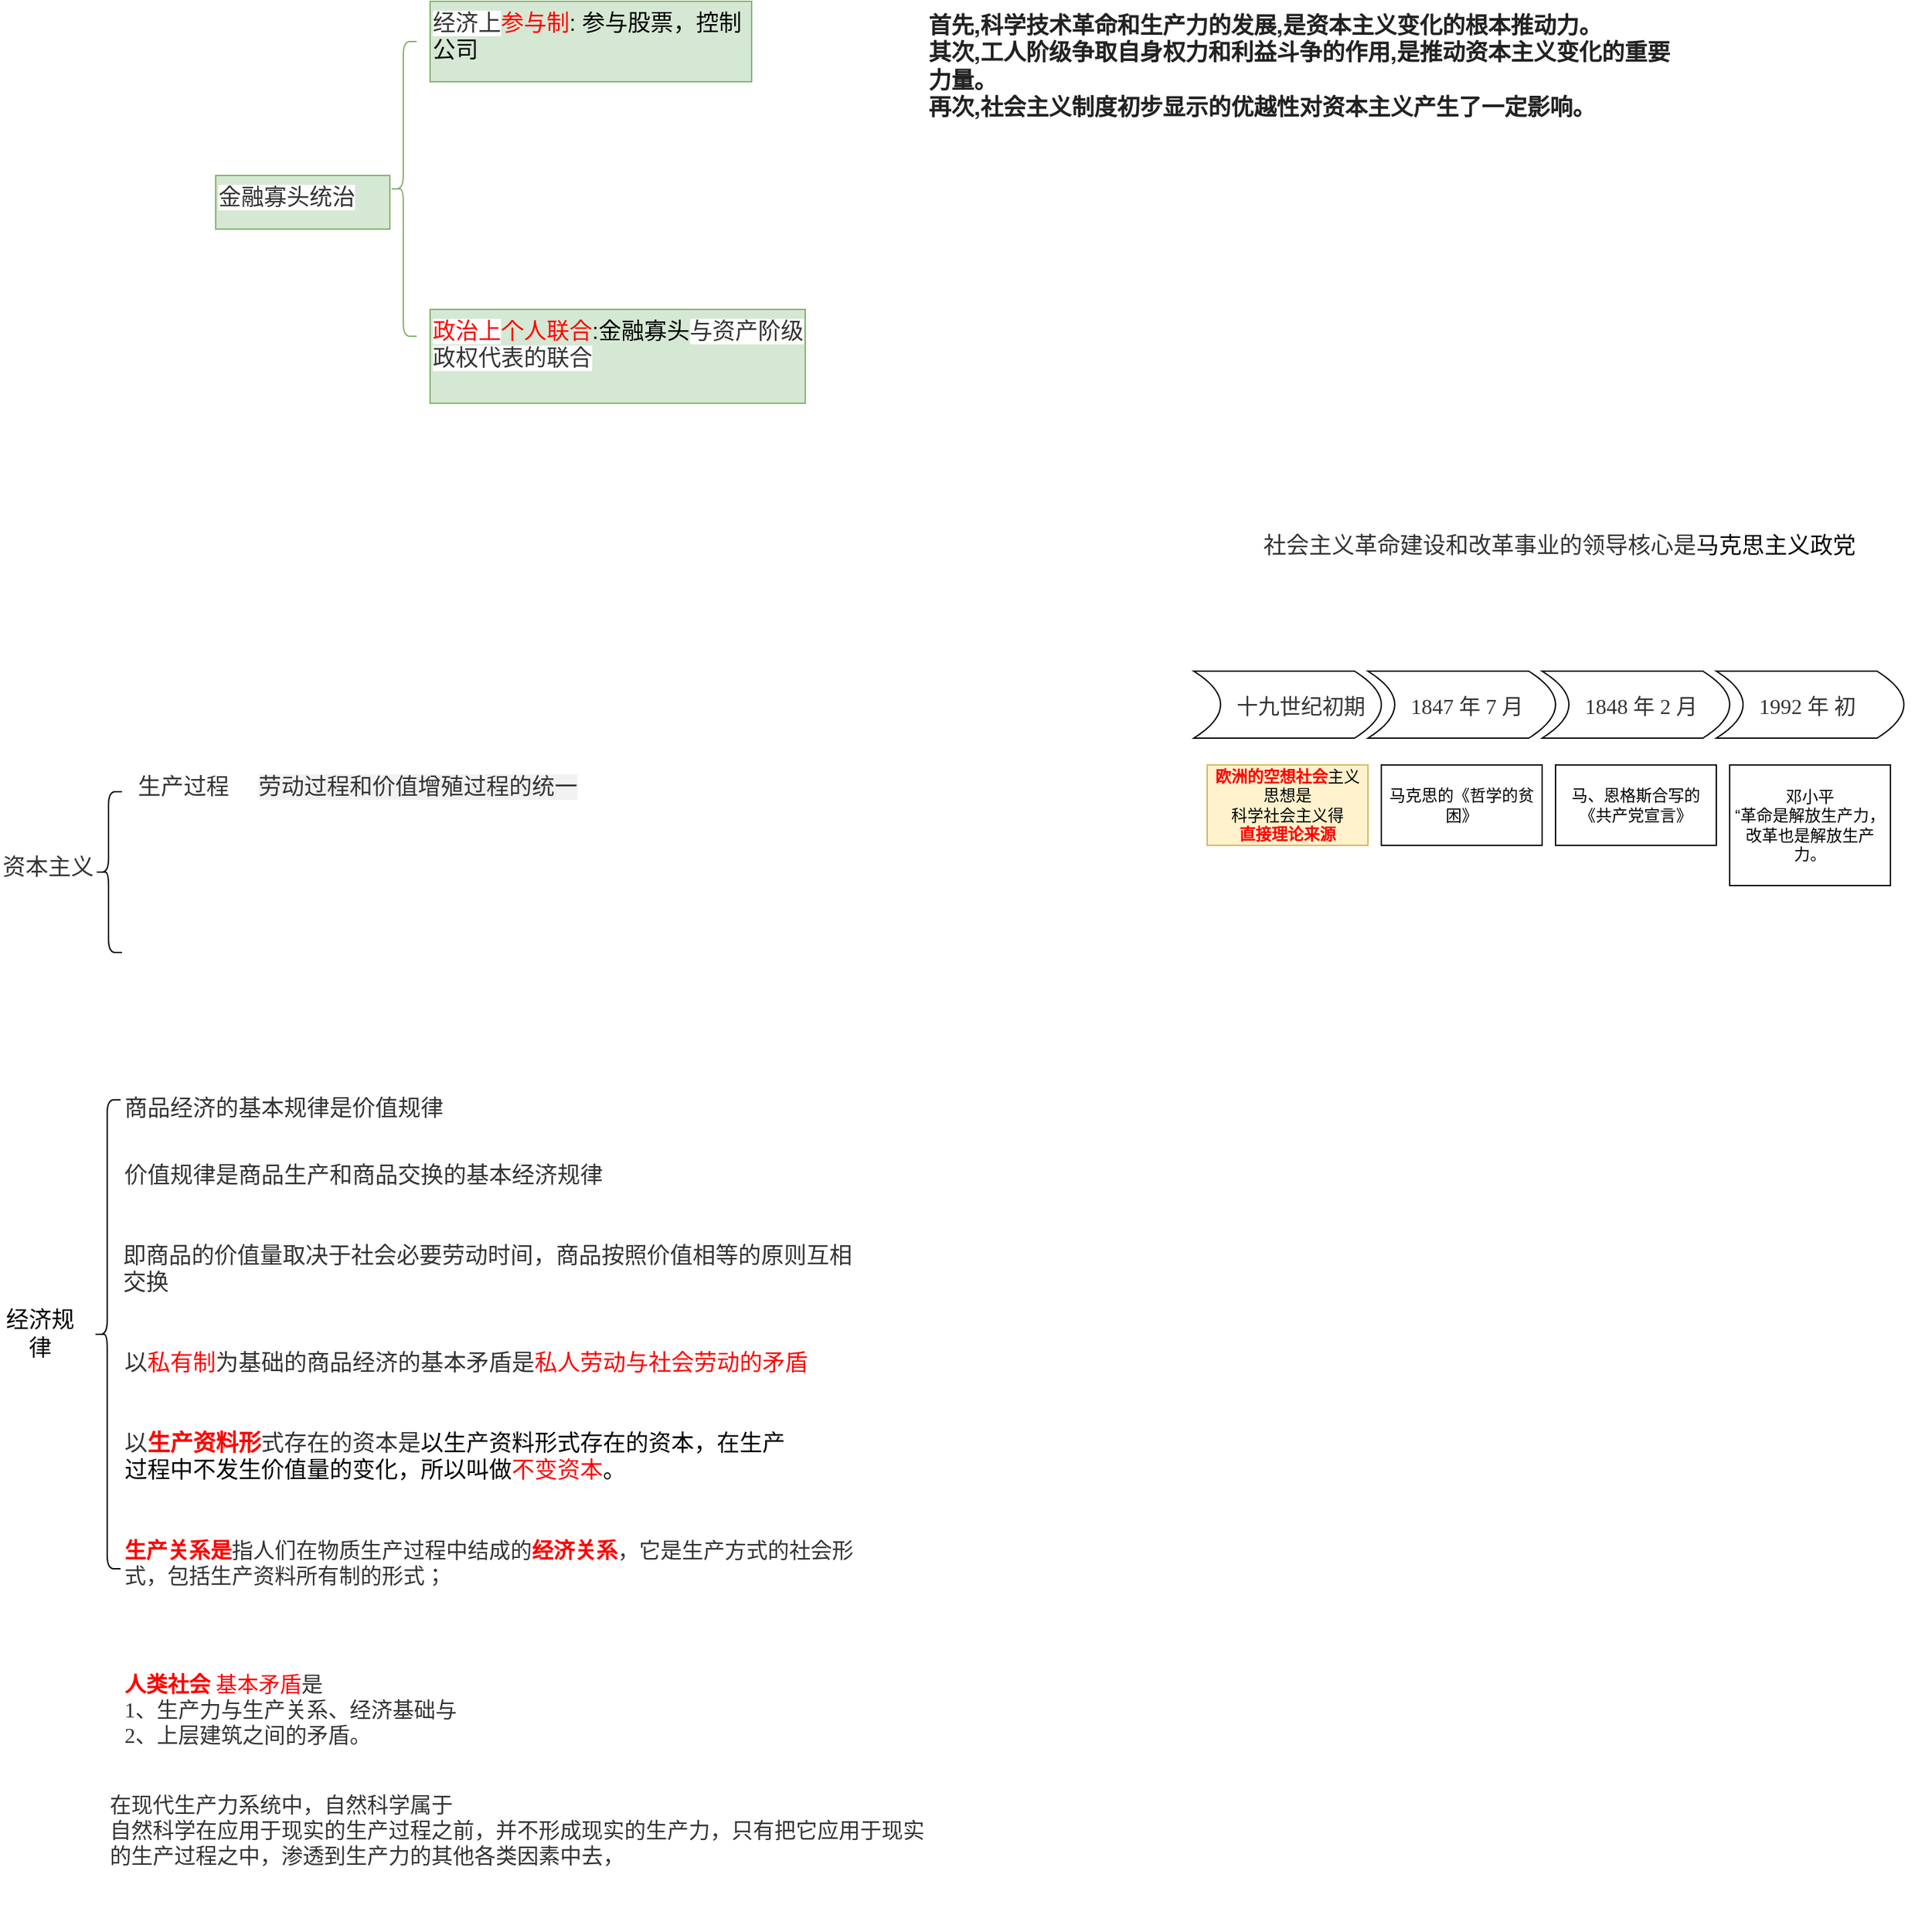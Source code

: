 <mxfile version="23.0.2" type="github">
  <diagram id="07fea595-8f29-1299-0266-81d95cde20df" name="Page-1">
    <mxGraphModel dx="2079" dy="466" grid="1" gridSize="10" guides="1" tooltips="1" connect="1" arrows="1" fold="1" page="1" pageScale="1" pageWidth="1169" pageHeight="827" background="none" math="0" shadow="0">
      <root>
        <mxCell id="0" />
        <mxCell id="1" parent="0" />
        <mxCell id="37AEC4nWHkkaQ4RAomHy-657" value="" style="shape=curlyBracket;whiteSpace=wrap;html=1;rounded=1;labelPosition=left;verticalLabelPosition=middle;align=right;verticalAlign=middle;fontSize=17;fillColor=#d5e8d4;strokeColor=#82b366;" vertex="1" parent="1">
          <mxGeometry x="150" y="120" width="20" height="220" as="geometry" />
        </mxCell>
        <mxCell id="37AEC4nWHkkaQ4RAomHy-658" value="&lt;span style=&quot;color: rgb(51, 51, 51); font-family: &amp;quot;Noto Sans SC&amp;quot;; font-size: 17px; font-style: normal; font-variant-ligatures: normal; font-variant-caps: normal; font-weight: 400; letter-spacing: normal; orphans: 2; text-align: left; text-indent: 0px; text-transform: none; widows: 2; word-spacing: 0px; -webkit-text-stroke-width: 0px; background-color: rgb(255, 255, 255); text-decoration-thickness: initial; text-decoration-style: initial; text-decoration-color: initial; float: none; display: inline !important;&quot;&gt;金融寡头统治&lt;/span&gt;" style="text;whiteSpace=wrap;html=1;fontSize=17;fillColor=#d5e8d4;strokeColor=#82b366;" vertex="1" parent="1">
          <mxGeometry x="20" y="220" width="130" height="40" as="geometry" />
        </mxCell>
        <mxCell id="37AEC4nWHkkaQ4RAomHy-659" value="&lt;font style=&quot;font-size: 17px;&quot;&gt;&lt;span style=&quot;color: rgb(51, 51, 51); font-family: &amp;quot;Noto Sans SC&amp;quot;; font-style: normal; font-variant-ligatures: normal; font-variant-caps: normal; font-weight: 400; letter-spacing: normal; orphans: 2; text-align: left; text-indent: 0px; text-transform: none; widows: 2; word-spacing: 0px; -webkit-text-stroke-width: 0px; background-color: rgb(255, 255, 255); text-decoration-thickness: initial; text-decoration-style: initial; text-decoration-color: initial; float: none; font-size: 17px; display: inline !important;&quot;&gt;经济上&lt;/span&gt;&lt;font color=&quot;#ff0000&quot; style=&quot;font-size: 17px;&quot;&gt;参与制&lt;/font&gt;: 参与股票，控制公司&lt;/font&gt;" style="text;whiteSpace=wrap;html=1;fontSize=17;fillColor=#d5e8d4;strokeColor=#82b366;" vertex="1" parent="1">
          <mxGeometry x="180" y="90" width="240" height="60" as="geometry" />
        </mxCell>
        <mxCell id="37AEC4nWHkkaQ4RAomHy-660" value="&lt;font style=&quot;font-size: 17px;&quot;&gt;&lt;font color=&quot;#ff0000&quot; style=&quot;font-size: 17px;&quot;&gt;&lt;font face=&quot;Noto Sans SC&quot; style=&quot;font-size: 17px;&quot;&gt;&lt;span style=&quot;background-color: rgb(255, 255, 255); font-size: 17px;&quot;&gt;政治上&lt;/span&gt;&lt;/font&gt;个人联合&lt;/font&gt;:&lt;/font&gt;金融寡头&lt;span style=&quot;color: rgb(51, 51, 51); font-family: Arial, sans-serif; font-size: 17px; background-color: rgb(255, 255, 255);&quot;&gt;与资产阶级政权代表的联合&lt;/span&gt;" style="text;whiteSpace=wrap;html=1;fontSize=17;fillColor=#d5e8d4;strokeColor=#82b366;" vertex="1" parent="1">
          <mxGeometry x="180" y="320" width="280" height="70" as="geometry" />
        </mxCell>
        <mxCell id="37AEC4nWHkkaQ4RAomHy-662" value="&lt;p style=&quot;margin: 0px; padding: 0px; overflow-wrap: break-word; color: rgb(34, 34, 34); font-family: &amp;quot;Helvetica Neue&amp;quot;, Helvetica, Arial, &amp;quot;PingFang SC&amp;quot;, &amp;quot;Hiragino Sans GB&amp;quot;, &amp;quot;Microsoft YaHei&amp;quot;, &amp;quot;WenQuanYi Micro Hei&amp;quot;, sans-serif; font-size: 17px; font-style: normal; font-variant-ligatures: normal; font-variant-caps: normal; font-weight: 700; letter-spacing: normal; orphans: 2; text-align: start; text-indent: 0px; text-transform: none; widows: 2; word-spacing: 0px; -webkit-text-stroke-width: 0px; background-color: rgb(255, 255, 255); text-decoration-thickness: initial; text-decoration-style: initial; text-decoration-color: initial;&quot;&gt;&lt;span style=&quot;margin: 0px; padding: 0px; overflow-wrap: break-word; font-size: 17px;&quot;&gt;首先,科学技术革命和生产力的发展,是资本主义变化的根本推动力。&lt;/span&gt;&lt;/p&gt;&lt;p style=&quot;margin: 0px; padding: 0px; overflow-wrap: break-word; color: rgb(34, 34, 34); font-family: &amp;quot;Helvetica Neue&amp;quot;, Helvetica, Arial, &amp;quot;PingFang SC&amp;quot;, &amp;quot;Hiragino Sans GB&amp;quot;, &amp;quot;Microsoft YaHei&amp;quot;, &amp;quot;WenQuanYi Micro Hei&amp;quot;, sans-serif; font-size: 17px; font-style: normal; font-variant-ligatures: normal; font-variant-caps: normal; font-weight: 700; letter-spacing: normal; orphans: 2; text-align: start; text-indent: 0px; text-transform: none; widows: 2; word-spacing: 0px; -webkit-text-stroke-width: 0px; background-color: rgb(255, 255, 255); text-decoration-thickness: initial; text-decoration-style: initial; text-decoration-color: initial;&quot;&gt;&lt;span style=&quot;margin: 0px; padding: 0px; overflow-wrap: break-word; font-size: 17px;&quot;&gt;其次,工人阶级争取自身权力和利益斗争的作用,是推动资本主义变化的重要力量。&lt;/span&gt;&lt;/p&gt;&lt;p style=&quot;margin: 0px; padding: 0px; overflow-wrap: break-word; color: rgb(34, 34, 34); font-family: &amp;quot;Helvetica Neue&amp;quot;, Helvetica, Arial, &amp;quot;PingFang SC&amp;quot;, &amp;quot;Hiragino Sans GB&amp;quot;, &amp;quot;Microsoft YaHei&amp;quot;, &amp;quot;WenQuanYi Micro Hei&amp;quot;, sans-serif; font-size: 17px; font-style: normal; font-variant-ligatures: normal; font-variant-caps: normal; font-weight: 700; letter-spacing: normal; orphans: 2; text-align: start; text-indent: 0px; text-transform: none; widows: 2; word-spacing: 0px; -webkit-text-stroke-width: 0px; background-color: rgb(255, 255, 255); text-decoration-thickness: initial; text-decoration-style: initial; text-decoration-color: initial;&quot;&gt;&lt;span style=&quot;margin: 0px; padding: 0px; overflow-wrap: break-word; font-size: 17px;&quot;&gt;再次,社会主义制度初步显示的优越性对资本主义产生了一定影响。&lt;/span&gt;&lt;/p&gt;" style="text;whiteSpace=wrap;html=1;fontSize=17;" vertex="1" parent="1">
          <mxGeometry x="550" y="90" width="560" height="150" as="geometry" />
        </mxCell>
        <mxCell id="37AEC4nWHkkaQ4RAomHy-680" value="&lt;span style=&quot;color: rgb(51, 51, 51); font-family: &amp;quot;Noto Sans SC&amp;quot;; font-size: 17px; font-style: normal; font-variant-ligatures: normal; font-variant-caps: normal; font-weight: 400; letter-spacing: normal; orphans: 2; text-align: left; text-indent: 0px; text-transform: none; widows: 2; word-spacing: 0px; -webkit-text-stroke-width: 0px; background-color: rgb(255, 255, 255); text-decoration-thickness: initial; text-decoration-style: initial; text-decoration-color: initial; float: none; display: inline !important;&quot;&gt;社会主义革命建设和改革事业的领导核心是&lt;/span&gt;马克思主义政党" style="text;whiteSpace=wrap;html=1;fontSize=17;" vertex="1" parent="1">
          <mxGeometry x="800" y="480" width="470" height="40" as="geometry" />
        </mxCell>
        <mxCell id="37AEC4nWHkkaQ4RAomHy-681" value="&lt;span style=&quot;color: rgb(51, 51, 51); font-family: &amp;quot;Noto Sans SC&amp;quot;; font-size: 17px; font-style: normal; font-variant-ligatures: normal; font-variant-caps: normal; font-weight: 400; letter-spacing: normal; orphans: 2; text-align: left; text-indent: 0px; text-transform: none; widows: 2; word-spacing: 0px; -webkit-text-stroke-width: 0px; background-color: rgb(255, 255, 255); text-decoration-thickness: initial; text-decoration-style: initial; text-decoration-color: initial; float: none; display: inline !important;&quot;&gt;资本主义&lt;/span&gt;" style="text;whiteSpace=wrap;html=1;fontSize=17;" vertex="1" parent="1">
          <mxGeometry x="-141" y="720" width="160" height="40" as="geometry" />
        </mxCell>
        <mxCell id="37AEC4nWHkkaQ4RAomHy-682" value="" style="shape=curlyBracket;whiteSpace=wrap;html=1;rounded=1;labelPosition=left;verticalLabelPosition=middle;align=right;verticalAlign=middle;fontSize=17;" vertex="1" parent="1">
          <mxGeometry x="-70" y="680" width="20" height="120" as="geometry" />
        </mxCell>
        <mxCell id="37AEC4nWHkkaQ4RAomHy-683" value="&lt;span style=&quot;color: rgb(51, 51, 51); font-family: &amp;quot;Noto Sans SC&amp;quot;; font-size: 17px; font-style: normal; font-variant-ligatures: normal; font-variant-caps: normal; font-weight: 400; letter-spacing: normal; orphans: 2; text-align: left; text-indent: 0px; text-transform: none; widows: 2; word-spacing: 0px; -webkit-text-stroke-width: 0px; background-color: rgb(255, 255, 255); text-decoration-thickness: initial; text-decoration-style: initial; text-decoration-color: initial; float: none; display: inline !important;&quot;&gt;生产过程&lt;/span&gt;" style="text;whiteSpace=wrap;html=1;fontSize=17;" vertex="1" parent="1">
          <mxGeometry x="-40" y="660" width="100" height="40" as="geometry" />
        </mxCell>
        <mxCell id="37AEC4nWHkkaQ4RAomHy-684" value="&lt;br class=&quot;Apple-interchange-newline&quot; style=&quot;font-size: 17px;&quot;&gt;&lt;span style=&quot;color: rgb(51, 51, 51); font-family: &amp;quot;Noto Sans SC&amp;quot;; font-size: 17px; font-style: normal; font-variant-ligatures: normal; font-variant-caps: normal; font-weight: 400; letter-spacing: normal; orphans: 2; text-align: left; text-indent: 0px; text-transform: none; widows: 2; word-spacing: 0px; -webkit-text-stroke-width: 0px; background-color: rgba(0, 0, 0, 0.05); text-decoration-thickness: initial; text-decoration-style: initial; text-decoration-color: initial; float: none; display: inline !important;&quot;&gt;劳动过程和价值增殖过程的统一&lt;/span&gt;" style="text;whiteSpace=wrap;html=1;fontSize=17;" vertex="1" parent="1">
          <mxGeometry x="50" y="640" width="260" height="60" as="geometry" />
        </mxCell>
        <mxCell id="37AEC4nWHkkaQ4RAomHy-686" value="" style="shape=curlyBracket;whiteSpace=wrap;html=1;rounded=1;labelPosition=left;verticalLabelPosition=middle;align=right;verticalAlign=middle;fontSize=17;" vertex="1" parent="1">
          <mxGeometry x="-71" y="910" width="20" height="350" as="geometry" />
        </mxCell>
        <mxCell id="37AEC4nWHkkaQ4RAomHy-689" value="经济规律" style="text;html=1;strokeColor=none;fillColor=none;align=center;verticalAlign=middle;whiteSpace=wrap;rounded=0;fontSize=17;" vertex="1" parent="1">
          <mxGeometry x="-141" y="1070" width="60" height="30" as="geometry" />
        </mxCell>
        <mxCell id="37AEC4nWHkkaQ4RAomHy-690" value="&#xa;&lt;span style=&quot;color: rgb(51, 51, 51); font-family: &amp;quot;Noto Sans SC&amp;quot;; font-size: 17px; font-style: normal; font-variant-ligatures: normal; font-variant-caps: normal; font-weight: 400; letter-spacing: normal; orphans: 2; text-align: left; text-indent: 0px; text-transform: none; widows: 2; word-spacing: 0px; -webkit-text-stroke-width: 0px; background-color: rgb(255, 255, 255); text-decoration-thickness: initial; text-decoration-style: initial; text-decoration-color: initial; float: none; display: inline !important;&quot;&gt;商品经济的基本规律是价值规律&lt;/span&gt;&#xa;&#xa;" style="text;whiteSpace=wrap;html=1;fontSize=17;" vertex="1" parent="1">
          <mxGeometry x="-50" y="880" width="240" height="60" as="geometry" />
        </mxCell>
        <mxCell id="37AEC4nWHkkaQ4RAomHy-691" value="&lt;span style=&quot;color: rgb(51, 51, 51); font-family: &amp;quot;Noto Sans SC&amp;quot;; font-size: 17px; font-style: normal; font-variant-ligatures: normal; font-variant-caps: normal; font-weight: 400; letter-spacing: normal; orphans: 2; text-align: left; text-indent: 0px; text-transform: none; widows: 2; word-spacing: 0px; -webkit-text-stroke-width: 0px; background-color: rgb(255, 255, 255); text-decoration-thickness: initial; text-decoration-style: initial; text-decoration-color: initial; float: none; display: inline !important;&quot;&gt;价值规律是商品生产和商品交换的基本经济规律&lt;/span&gt;" style="text;whiteSpace=wrap;html=1;fontSize=17;" vertex="1" parent="1">
          <mxGeometry x="-50" y="950" width="370" height="40" as="geometry" />
        </mxCell>
        <mxCell id="37AEC4nWHkkaQ4RAomHy-692" value="&lt;span style=&quot;color: rgb(51, 51, 51); font-family: &amp;quot;Noto Sans SC&amp;quot;; font-size: 17px; font-style: normal; font-variant-ligatures: normal; font-variant-caps: normal; font-weight: 400; letter-spacing: normal; orphans: 2; text-align: left; text-indent: 0px; text-transform: none; widows: 2; word-spacing: 0px; -webkit-text-stroke-width: 0px; background-color: rgb(255, 255, 255); text-decoration-thickness: initial; text-decoration-style: initial; text-decoration-color: initial; float: none; display: inline !important;&quot;&gt;即商品的价值量取决于社会必要劳动时间，商品按照价值相等的原则互相交换&lt;/span&gt;" style="text;whiteSpace=wrap;html=1;fontSize=17;" vertex="1" parent="1">
          <mxGeometry x="-51" y="1010" width="560" height="60" as="geometry" />
        </mxCell>
        <mxCell id="37AEC4nWHkkaQ4RAomHy-693" value="&lt;span style=&quot;color: rgb(51, 51, 51); font-family: &amp;quot;Noto Sans SC&amp;quot;; font-size: 17px; font-style: normal; font-variant-ligatures: normal; font-variant-caps: normal; font-weight: 400; letter-spacing: normal; orphans: 2; text-align: left; text-indent: 0px; text-transform: none; widows: 2; word-spacing: 0px; -webkit-text-stroke-width: 0px; background-color: rgb(255, 255, 255); text-decoration-thickness: initial; text-decoration-style: initial; text-decoration-color: initial; float: none; display: inline !important;&quot;&gt;以&lt;/span&gt;&lt;span style=&quot;font-family: &amp;quot;Noto Sans SC&amp;quot;; font-size: 17px; font-style: normal; font-variant-ligatures: normal; font-variant-caps: normal; font-weight: 400; letter-spacing: normal; orphans: 2; text-align: left; text-indent: 0px; text-transform: none; widows: 2; word-spacing: 0px; -webkit-text-stroke-width: 0px; background-color: rgb(255, 255, 255); text-decoration-thickness: initial; text-decoration-style: initial; text-decoration-color: initial; float: none; display: inline !important;&quot;&gt;&lt;font color=&quot;#ff0000&quot; style=&quot;font-size: 17px;&quot;&gt;私有制&lt;/font&gt;&lt;/span&gt;&lt;span style=&quot;color: rgb(51, 51, 51); font-family: &amp;quot;Noto Sans SC&amp;quot;; font-size: 17px; font-style: normal; font-variant-ligatures: normal; font-variant-caps: normal; font-weight: 400; letter-spacing: normal; orphans: 2; text-align: left; text-indent: 0px; text-transform: none; widows: 2; word-spacing: 0px; -webkit-text-stroke-width: 0px; background-color: rgb(255, 255, 255); text-decoration-thickness: initial; text-decoration-style: initial; text-decoration-color: initial; float: none; display: inline !important;&quot;&gt;为基础的商品经济的基本矛盾是&lt;/span&gt;&lt;font color=&quot;#ff0000&quot; style=&quot;font-size: 17px;&quot;&gt;私人劳动与社会劳动的矛盾&lt;/font&gt;" style="text;whiteSpace=wrap;html=1;fontSize=17;" vertex="1" parent="1">
          <mxGeometry x="-50" y="1090" width="600" height="40" as="geometry" />
        </mxCell>
        <mxCell id="37AEC4nWHkkaQ4RAomHy-694" value="&lt;span style=&quot;color: rgb(51, 51, 51); font-family: &amp;quot;Noto Sans SC&amp;quot;; font-size: 17px; font-style: normal; font-variant-ligatures: normal; font-variant-caps: normal; font-weight: 400; letter-spacing: normal; orphans: 2; text-align: left; text-indent: 0px; text-transform: none; widows: 2; word-spacing: 0px; -webkit-text-stroke-width: 0px; background-color: rgb(255, 255, 255); text-decoration-thickness: initial; text-decoration-style: initial; text-decoration-color: initial; float: none; display: inline !important;&quot;&gt;以&lt;/span&gt;&lt;span style=&quot;font-family: &amp;quot;Noto Sans SC&amp;quot;; font-size: 17px; font-style: normal; font-variant-ligatures: normal; font-variant-caps: normal; letter-spacing: normal; orphans: 2; text-align: left; text-indent: 0px; text-transform: none; widows: 2; word-spacing: 0px; -webkit-text-stroke-width: 0px; background-color: rgb(255, 255, 255); text-decoration-thickness: initial; text-decoration-style: initial; text-decoration-color: initial; float: none; display: inline !important;&quot;&gt;&lt;b style=&quot;font-size: 17px;&quot;&gt;&lt;font color=&quot;#ff0000&quot; style=&quot;font-size: 17px;&quot;&gt;生产资料形&lt;/font&gt;&lt;/b&gt;&lt;/span&gt;&lt;span style=&quot;color: rgb(51, 51, 51); font-family: &amp;quot;Noto Sans SC&amp;quot;; font-size: 17px; font-style: normal; font-variant-ligatures: normal; font-variant-caps: normal; font-weight: 400; letter-spacing: normal; orphans: 2; text-align: left; text-indent: 0px; text-transform: none; widows: 2; word-spacing: 0px; -webkit-text-stroke-width: 0px; background-color: rgb(255, 255, 255); text-decoration-thickness: initial; text-decoration-style: initial; text-decoration-color: initial; float: none; display: inline !important;&quot;&gt;式存在的资本是&lt;/span&gt;以生产资料形式存在的资本，在生产过程中不发生价值量的变化，所以叫做&lt;font color=&quot;#ff0000&quot; style=&quot;font-size: 17px;&quot;&gt;不变资本&lt;/font&gt;。&lt;div style=&quot;box-sizing: border-box; margin: 0px 0px 15px; padding: 0px; color: rgb(51, 51, 51); font-family: &amp;quot;Noto Sans SC&amp;quot;; font-size: 17px; background-color: rgb(255, 255, 255);&quot;&gt;&lt;div style=&quot;box-sizing: border-box; margin: 0px; padding: 0px; font-size: 17px;&quot; id=&quot;setExplanation&quot;&gt;&lt;p style=&quot;box-sizing: border-box; margin: 0px; padding: 0px; font-size: 17px;&quot;&gt;&lt;br style=&quot;box-sizing: border-box; font-size: 17px;&quot;&gt;&lt;/p&gt;&lt;/div&gt;&lt;/div&gt;" style="text;whiteSpace=wrap;html=1;fontSize=17;" vertex="1" parent="1">
          <mxGeometry x="-50" y="1150" width="500" height="40" as="geometry" />
        </mxCell>
        <mxCell id="37AEC4nWHkkaQ4RAomHy-695" value="" style="shape=dataStorage;whiteSpace=wrap;html=1;fixedSize=1;rotation=-180;" vertex="1" parent="1">
          <mxGeometry x="880" y="590" width="140" height="50" as="geometry" />
        </mxCell>
        <mxCell id="37AEC4nWHkkaQ4RAomHy-696" value="&lt;span style=&quot;color: rgb(51, 51, 51); font-family: &amp;quot;Noto Sans SC&amp;quot;; font-size: 16px; font-style: normal; font-variant-ligatures: normal; font-variant-caps: normal; font-weight: 400; letter-spacing: normal; orphans: 2; text-align: left; text-indent: 0px; text-transform: none; widows: 2; word-spacing: 0px; -webkit-text-stroke-width: 0px; background-color: rgb(255, 255, 255); text-decoration-thickness: initial; text-decoration-style: initial; text-decoration-color: initial; float: none; display: inline !important;&quot;&gt;1847 年 7 月&lt;/span&gt;" style="text;whiteSpace=wrap;html=1;" vertex="1" parent="1">
          <mxGeometry x="910" y="600" width="130" height="40" as="geometry" />
        </mxCell>
        <mxCell id="37AEC4nWHkkaQ4RAomHy-697" value="" style="shape=dataStorage;whiteSpace=wrap;html=1;fixedSize=1;rotation=-180;" vertex="1" parent="1">
          <mxGeometry x="1010" y="590" width="140" height="50" as="geometry" />
        </mxCell>
        <mxCell id="37AEC4nWHkkaQ4RAomHy-698" value="&lt;span style=&quot;color: rgb(51, 51, 51); font-family: &amp;quot;Noto Sans SC&amp;quot;; font-size: 16px; font-style: normal; font-variant-ligatures: normal; font-variant-caps: normal; font-weight: 400; letter-spacing: normal; orphans: 2; text-align: left; text-indent: 0px; text-transform: none; widows: 2; word-spacing: 0px; -webkit-text-stroke-width: 0px; background-color: rgb(255, 255, 255); text-decoration-thickness: initial; text-decoration-style: initial; text-decoration-color: initial; float: none; display: inline !important;&quot;&gt;1848 年 2 月&lt;/span&gt;" style="text;whiteSpace=wrap;html=1;" vertex="1" parent="1">
          <mxGeometry x="1040" y="600" width="130" height="40" as="geometry" />
        </mxCell>
        <mxCell id="37AEC4nWHkkaQ4RAomHy-699" value="马克思的《哲学的贫困》" style="rounded=0;whiteSpace=wrap;html=1;" vertex="1" parent="1">
          <mxGeometry x="890" y="660" width="120" height="60" as="geometry" />
        </mxCell>
        <mxCell id="37AEC4nWHkkaQ4RAomHy-700" value="马、恩格斯合写的《共产党宣言》" style="rounded=0;whiteSpace=wrap;html=1;" vertex="1" parent="1">
          <mxGeometry x="1020" y="660" width="120" height="60" as="geometry" />
        </mxCell>
        <mxCell id="37AEC4nWHkkaQ4RAomHy-701" value="" style="shape=dataStorage;whiteSpace=wrap;html=1;fixedSize=1;rotation=-180;" vertex="1" parent="1">
          <mxGeometry x="750" y="590" width="140" height="50" as="geometry" />
        </mxCell>
        <mxCell id="37AEC4nWHkkaQ4RAomHy-702" value="&lt;span style=&quot;color: rgb(51, 51, 51); font-family: &amp;quot;Noto Sans SC&amp;quot;; font-size: 16px; font-style: normal; font-variant-ligatures: normal; font-variant-caps: normal; font-weight: 400; letter-spacing: normal; orphans: 2; text-align: left; text-indent: 0px; text-transform: none; widows: 2; word-spacing: 0px; -webkit-text-stroke-width: 0px; background-color: rgb(255, 255, 255); text-decoration-thickness: initial; text-decoration-style: initial; text-decoration-color: initial; float: none; display: inline !important;&quot;&gt;十九世纪初期&lt;/span&gt;" style="text;whiteSpace=wrap;html=1;" vertex="1" parent="1">
          <mxGeometry x="780" y="600" width="130" height="40" as="geometry" />
        </mxCell>
        <mxCell id="37AEC4nWHkkaQ4RAomHy-703" value="&lt;font color=&quot;#ff0000&quot;&gt;&lt;b&gt;欧洲的空想社会&lt;/b&gt;&lt;/font&gt;主义思想是&lt;br&gt;科学社会主义得&lt;br&gt;&lt;b&gt;&lt;font color=&quot;#ff0000&quot;&gt;直接理论来源&lt;/font&gt;&lt;/b&gt;" style="rounded=0;whiteSpace=wrap;html=1;fillColor=#fff2cc;strokeColor=#d6b656;" vertex="1" parent="1">
          <mxGeometry x="760" y="660" width="120" height="60" as="geometry" />
        </mxCell>
        <mxCell id="37AEC4nWHkkaQ4RAomHy-704" value="" style="shape=dataStorage;whiteSpace=wrap;html=1;fixedSize=1;rotation=-180;" vertex="1" parent="1">
          <mxGeometry x="1140" y="590" width="140" height="50" as="geometry" />
        </mxCell>
        <mxCell id="37AEC4nWHkkaQ4RAomHy-706" value="&lt;span style=&quot;color: rgb(51, 51, 51); font-family: &amp;quot;Noto Sans SC&amp;quot;; font-size: 16px; font-style: normal; font-variant-ligatures: normal; font-variant-caps: normal; font-weight: 400; letter-spacing: normal; orphans: 2; text-align: left; text-indent: 0px; text-transform: none; widows: 2; word-spacing: 0px; -webkit-text-stroke-width: 0px; background-color: rgb(255, 255, 255); text-decoration-thickness: initial; text-decoration-style: initial; text-decoration-color: initial; float: none; display: inline !important;&quot;&gt;1992 年 初&lt;/span&gt;" style="text;whiteSpace=wrap;html=1;" vertex="1" parent="1">
          <mxGeometry x="1170" y="600" width="130" height="40" as="geometry" />
        </mxCell>
        <mxCell id="37AEC4nWHkkaQ4RAomHy-707" value="邓小平&lt;br&gt;“革命是解放生产力，改革也是解放生产力。" style="rounded=0;whiteSpace=wrap;html=1;" vertex="1" parent="1">
          <mxGeometry x="1150" y="660" width="120" height="90" as="geometry" />
        </mxCell>
        <mxCell id="37AEC4nWHkkaQ4RAomHy-708" value="&lt;span style=&quot;font-family: &amp;quot;Noto Sans SC&amp;quot;; font-size: 16px; font-style: normal; font-variant-ligatures: normal; font-variant-caps: normal; letter-spacing: normal; orphans: 2; text-align: left; text-indent: 0px; text-transform: none; widows: 2; word-spacing: 0px; -webkit-text-stroke-width: 0px; background-color: rgb(255, 255, 255); text-decoration-thickness: initial; text-decoration-style: initial; text-decoration-color: initial; float: none; display: inline !important;&quot;&gt;&lt;b style=&quot;&quot;&gt;&lt;font color=&quot;#ff0000&quot;&gt;生产关系是&lt;/font&gt;&lt;/b&gt;&lt;/span&gt;&lt;span style=&quot;color: rgb(51, 51, 51); font-family: &amp;quot;Noto Sans SC&amp;quot;; font-size: 16px; font-style: normal; font-variant-ligatures: normal; font-variant-caps: normal; font-weight: 400; letter-spacing: normal; orphans: 2; text-align: left; text-indent: 0px; text-transform: none; widows: 2; word-spacing: 0px; -webkit-text-stroke-width: 0px; background-color: rgb(255, 255, 255); text-decoration-thickness: initial; text-decoration-style: initial; text-decoration-color: initial; float: none; display: inline !important;&quot;&gt;指人们在物质生产过程中结成的&lt;/span&gt;&lt;span style=&quot;font-family: &amp;quot;Noto Sans SC&amp;quot;; font-size: 16px; font-style: normal; font-variant-ligatures: normal; font-variant-caps: normal; letter-spacing: normal; orphans: 2; text-align: left; text-indent: 0px; text-transform: none; widows: 2; word-spacing: 0px; -webkit-text-stroke-width: 0px; background-color: rgb(255, 255, 255); text-decoration-thickness: initial; text-decoration-style: initial; text-decoration-color: initial; float: none; display: inline !important;&quot;&gt;&lt;b style=&quot;&quot;&gt;&lt;font color=&quot;#ff0000&quot;&gt;经济关系&lt;/font&gt;&lt;/b&gt;&lt;/span&gt;&lt;span style=&quot;color: rgb(51, 51, 51); font-family: &amp;quot;Noto Sans SC&amp;quot;; font-size: 16px; font-style: normal; font-variant-ligatures: normal; font-variant-caps: normal; font-weight: 400; letter-spacing: normal; orphans: 2; text-align: left; text-indent: 0px; text-transform: none; widows: 2; word-spacing: 0px; -webkit-text-stroke-width: 0px; background-color: rgb(255, 255, 255); text-decoration-thickness: initial; text-decoration-style: initial; text-decoration-color: initial; float: none; display: inline !important;&quot;&gt;，它是生产方式的社会形式，包括生产资料所有制的形式；&lt;/span&gt;" style="text;whiteSpace=wrap;html=1;" vertex="1" parent="1">
          <mxGeometry x="-50" y="1230" width="560" height="60" as="geometry" />
        </mxCell>
        <mxCell id="37AEC4nWHkkaQ4RAomHy-709" value="&lt;div style=&quot;box-sizing: border-box; margin: 0px 0px 15px; padding: 0px; font-family: &amp;quot;Noto Sans SC&amp;quot;; font-size: 16px; font-style: normal; font-variant-ligatures: normal; font-variant-caps: normal; letter-spacing: normal; orphans: 2; text-align: left; text-indent: 0px; text-transform: none; widows: 2; word-spacing: 0px; -webkit-text-stroke-width: 0px; background-color: rgb(255, 255, 255); text-decoration-thickness: initial; text-decoration-style: initial; text-decoration-color: initial;&quot;&gt;&lt;div id=&quot;setExplanation&quot; style=&quot;box-sizing: border-box; margin: 0px; padding: 0px;&quot;&gt;&lt;p style=&quot;box-sizing: border-box; margin: 0px; padding: 0px;&quot;&gt;&lt;b style=&quot;&quot;&gt;&lt;font color=&quot;#ff0000&quot;&gt;人类社会&lt;/font&gt;&lt;font color=&quot;#333333&quot;&gt;&amp;nbsp;&lt;/font&gt;&lt;/b&gt;&lt;font color=&quot;#ff0000&quot;&gt;基本矛盾&lt;/font&gt;&lt;font color=&quot;#333333&quot;&gt;是&amp;nbsp;&lt;/font&gt;&lt;/p&gt;&lt;p style=&quot;box-sizing: border-box; margin: 0px; padding: 0px;&quot;&gt;&lt;font color=&quot;#333333&quot;&gt;1、生产力与生产关系、经济基础与&lt;/font&gt;&lt;/p&gt;&lt;p style=&quot;box-sizing: border-box; margin: 0px; padding: 0px;&quot;&gt;&lt;font color=&quot;#333333&quot;&gt;2、上层建筑之间的矛盾。&lt;/font&gt;&lt;/p&gt;&lt;/div&gt;&lt;/div&gt;" style="text;whiteSpace=wrap;html=1;" vertex="1" parent="1">
          <mxGeometry x="-50" y="1330" width="560" height="50" as="geometry" />
        </mxCell>
        <mxCell id="37AEC4nWHkkaQ4RAomHy-710" value="&lt;span style=&quot;color: rgb(51, 51, 51); font-family: &amp;quot;Noto Sans SC&amp;quot;; font-size: 16px; font-style: normal; font-variant-ligatures: normal; font-variant-caps: normal; font-weight: 400; letter-spacing: normal; orphans: 2; text-align: left; text-indent: 0px; text-transform: none; widows: 2; word-spacing: 0px; -webkit-text-stroke-width: 0px; background-color: rgb(255, 255, 255); text-decoration-thickness: initial; text-decoration-style: initial; text-decoration-color: initial; float: none; display: inline !important;&quot;&gt;在现代生产力系统中，自然科学属于&lt;br&gt;自然科学在应用于现实的生产过程之前，并不形成现实的生产力，只有把它应用于现实的生产过程之中，渗透到生产力的其他各类因素中去，&lt;br&gt;&lt;/span&gt;" style="text;whiteSpace=wrap;html=1;" vertex="1" parent="1">
          <mxGeometry x="-61" y="1420" width="611" height="90" as="geometry" />
        </mxCell>
      </root>
    </mxGraphModel>
  </diagram>
</mxfile>
